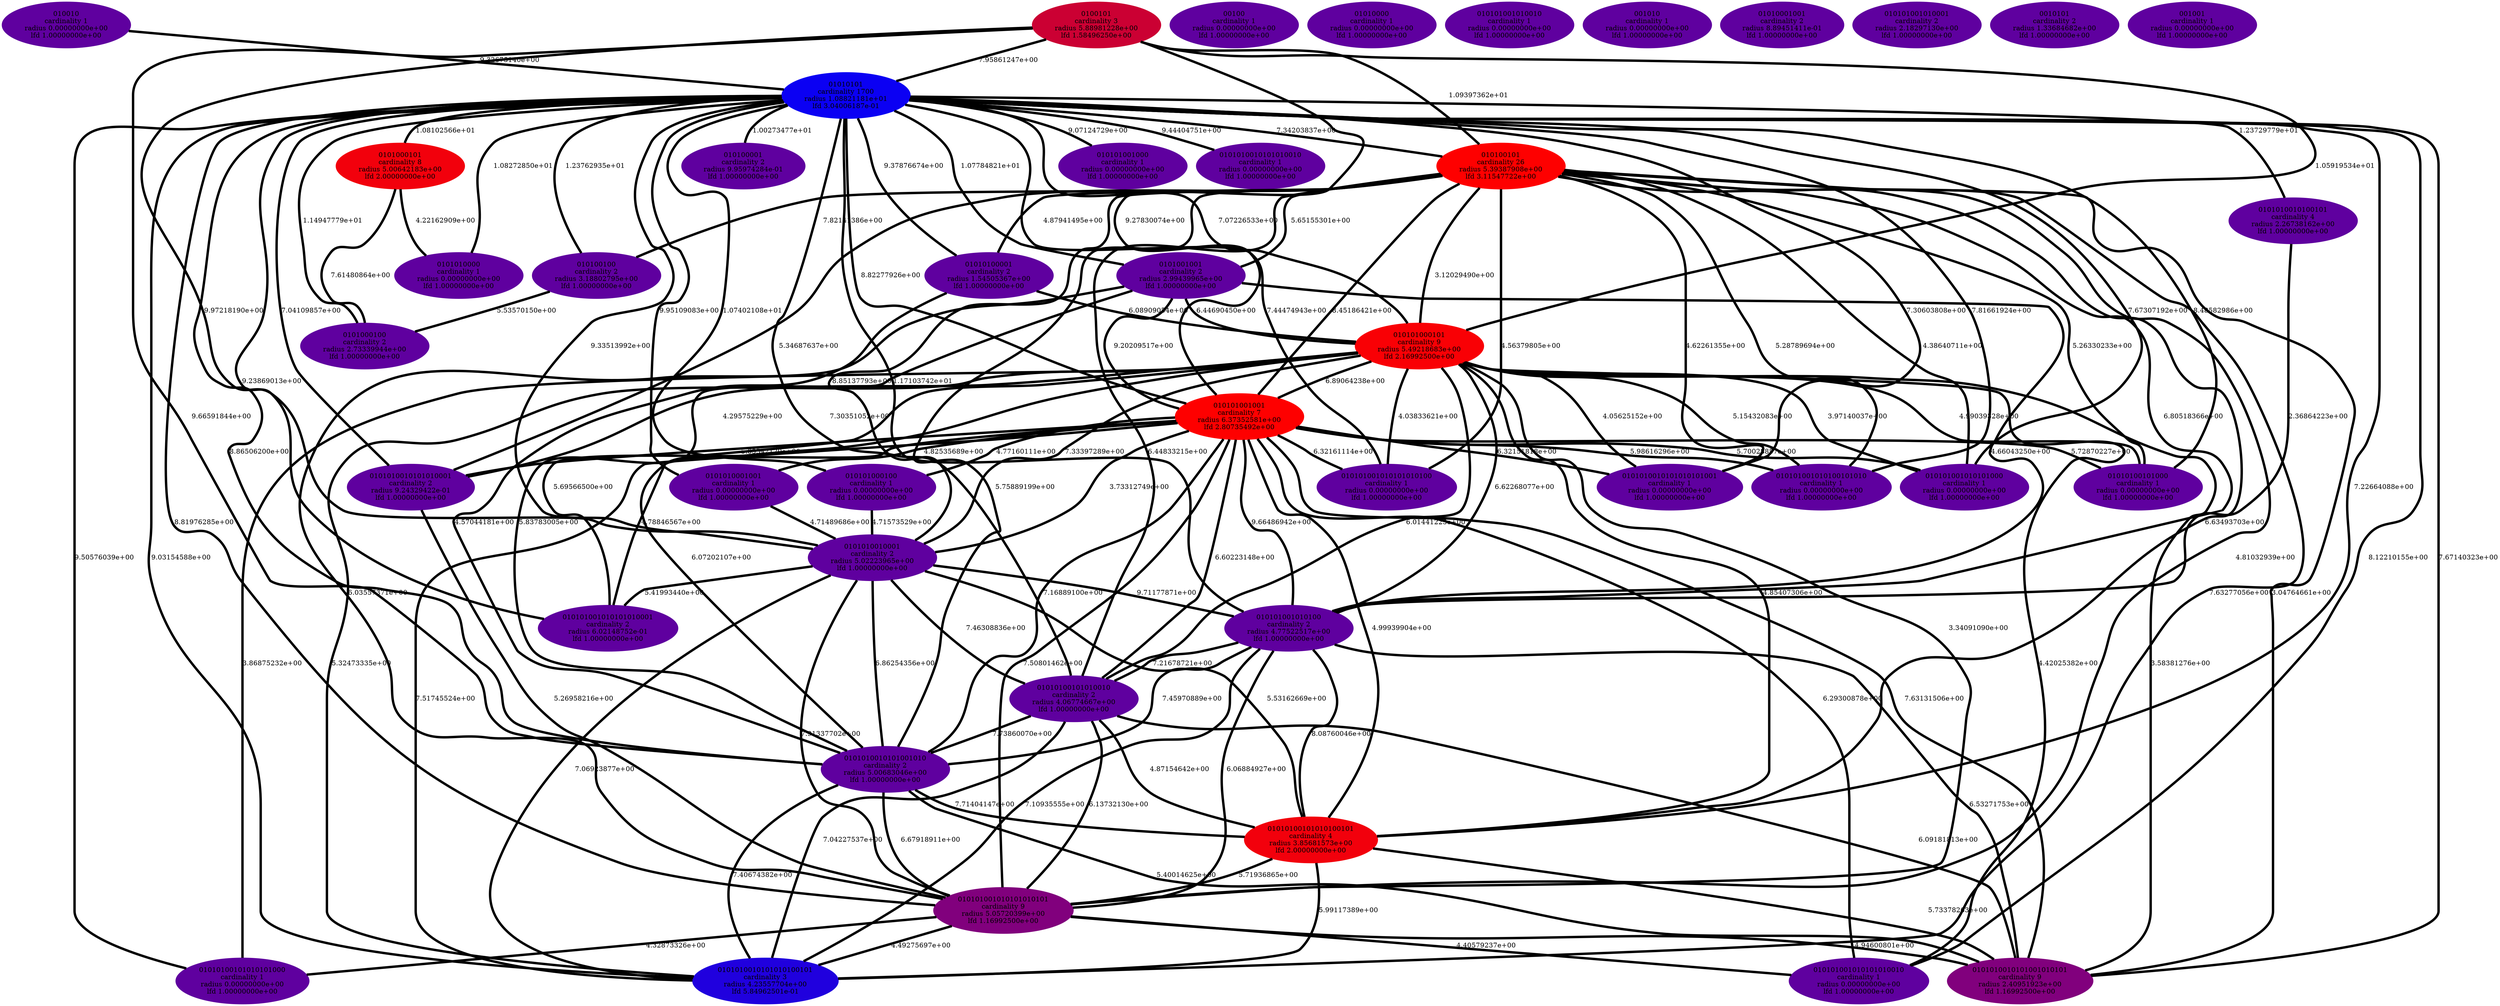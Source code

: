 graph parent_cardinality_optimal_26 {
    edge[style=solid, penwidth="5", labeldistance="10"]
    0101001001 [label="0101001001\ncardinality 2\nradius 2.99439965e+00\nlfd 1.00000000e+00", color="#5F009F", style="filled"]
    010100001 [label="010100001\ncardinality 2\nradius 9.95974284e-01\nlfd 1.00000000e+00", color="#5F009F", style="filled"]
    010100100 [label="010100100\ncardinality 2\nradius 3.18802795e+00\nlfd 1.00000000e+00", color="#5F009F", style="filled"]
    010101001010101010100 [label="010101001010101010100\ncardinality 1\nradius 0.00000000e+00\nlfd 1.00000000e+00", color="#5F009F", style="filled"]
    0101010010001 [label="0101010010001\ncardinality 2\nradius 5.02223965e+00\nlfd 1.00000000e+00", color="#5F009F", style="filled"]
    0101010000 [label="0101010000\ncardinality 1\nradius 0.00000000e+00\nlfd 1.00000000e+00", color="#5F009F", style="filled"]
    0101010001001 [label="0101010001001\ncardinality 1\nradius 0.00000000e+00\nlfd 1.00000000e+00", color="#5F009F", style="filled"]
    00100 [label="00100\ncardinality 1\nradius 0.00000000e+00\nlfd 1.00000000e+00", color="#5F009F", style="filled"]
    010101001010100 [label="010101001010100\ncardinality 2\nradius 4.77522517e+00\nlfd 1.00000000e+00", color="#5F009F", style="filled"]
    010101001010101010010 [label="010101001010101010010\ncardinality 1\nradius 0.00000000e+00\nlfd 1.00000000e+00", color="#5F009F", style="filled"]
    01010000 [label="01010000\ncardinality 1\nradius 0.00000000e+00\nlfd 1.00000000e+00", color="#5F009F", style="filled"]
    010101001010101010001 [label="010101001010101010001\ncardinality 2\nradius 6.02148752e-01\nlfd 1.00000000e+00", color="#5F009F", style="filled"]
    010101001000 [label="010101001000\ncardinality 1\nradius 0.00000000e+00\nlfd 1.00000000e+00", color="#5F009F", style="filled"]
    0101010010101001010 [label="0101010010101001010\ncardinality 2\nradius 5.00683046e+00\nlfd 1.00000000e+00", color="#5F009F", style="filled"]
    0101010010101010001 [label="0101010010101010001\ncardinality 2\nradius 9.24329422e-01\nlfd 1.00000000e+00", color="#5F009F", style="filled"]
    0101010010100101 [label="0101010010100101\ncardinality 4\nradius 2.26738162e+00\nlfd 1.00000000e+00", color="#5F009F", style="filled"]
    010010 [label="010010\ncardinality 1\nradius 0.00000000e+00\nlfd 1.00000000e+00", color="#5F009F", style="filled"]
    0101010010101010101001 [label="0101010010101010101001\ncardinality 1\nradius 0.00000000e+00\nlfd 1.00000000e+00", color="#5F009F", style="filled"]
    0101000100 [label="0101000100\ncardinality 2\nradius 2.73339944e+00\nlfd 1.00000000e+00", color="#5F009F", style="filled"]
    01010100001 [label="01010100001\ncardinality 2\nradius 1.54505367e+00\nlfd 1.00000000e+00", color="#5F009F", style="filled"]
    010101001010010 [label="010101001010010\ncardinality 1\nradius 0.00000000e+00\nlfd 1.00000000e+00", color="#5F009F", style="filled"]
    01010100101010101000 [label="01010100101010101000\ncardinality 1\nradius 0.00000000e+00\nlfd 1.00000000e+00", color="#5F009F", style="filled"]
    0101000101 [label="0101000101\ncardinality 8\nradius 5.00642183e+00\nlfd 2.00000000e+00", color="#F2000C", style="filled"]
    0101010010101010100101 [label="0101010010101010100101\ncardinality 3\nradius 4.23557704e+00\nlfd 5.84962501e-01", color="#2000DE", style="filled"]
    001010 [label="001010\ncardinality 1\nradius 0.00000000e+00\nlfd 1.00000000e+00", color="#5F009F", style="filled"]
    01010101 [label="01010101\ncardinality 1700\nradius 1.08821181e+01\nlfd 3.04006187e-01", color="#0B00F3", style="filled"]
    010101001010101000 [label="010101001010101000\ncardinality 1\nradius 0.00000000e+00\nlfd 1.00000000e+00", color="#5F009F", style="filled"]
    010101001001 [label="010101001001\ncardinality 7\nradius 6.37352581e+00\nlfd 2.80735492e+00", color="#FE0000", style="filled"]
    01010001001 [label="01010001001\ncardinality 2\nradius 8.89451411e-01\nlfd 1.00000000e+00", color="#5F009F", style="filled"]
    01010100101000 [label="01010100101000\ncardinality 1\nradius 0.00000000e+00\nlfd 1.00000000e+00", color="#5F009F", style="filled"]
    01010100101010010 [label="01010100101010010\ncardinality 2\nradius 4.06774667e+00\nlfd 1.00000000e+00", color="#5F009F", style="filled"]
    010101001010100101010 [label="010101001010100101010\ncardinality 1\nradius 0.00000000e+00\nlfd 1.00000000e+00", color="#5F009F", style="filled"]
    0101010010101001010101 [label="0101010010101001010101\ncardinality 9\nradius 2.40951923e+00\nlfd 1.16992500e+00", color="#81007D", style="filled"]
    0100101 [label="0100101\ncardinality 3\nradius 5.88981228e+00\nlfd 1.58496250e+00", color="#CB0033", style="filled"]
    010101001010001 [label="010101001010001\ncardinality 2\nradius 2.18297130e+00\nlfd 1.00000000e+00", color="#5F009F", style="filled"]
    0010101 [label="0010101\ncardinality 2\nradius 1.33684682e+00\nlfd 1.00000000e+00", color="#5F009F", style="filled"]
    0101010010101010010 [label="0101010010101010010\ncardinality 1\nradius 0.00000000e+00\nlfd 1.00000000e+00", color="#5F009F", style="filled"]
    010101000101 [label="010101000101\ncardinality 9\nradius 5.49218683e+00\nlfd 2.16992500e+00", color="#F90005", style="filled"]
    010101000100 [label="010101000100\ncardinality 1\nradius 0.00000000e+00\nlfd 1.00000000e+00", color="#5F009F", style="filled"]
    01010100101010100101 [label="01010100101010100101\ncardinality 4\nradius 3.85681573e+00\nlfd 2.00000000e+00", color="#F2000C", style="filled"]
    010100101 [label="010100101\ncardinality 26\nradius 5.39387908e+00\nlfd 3.11547722e+00", color="#FE0000", style="filled"]
    001001 [label="001001\ncardinality 1\nradius 0.00000000e+00\nlfd 1.00000000e+00", color="#5F009F", style="filled"]
    010101001010101010101 [label="010101001010101010101\ncardinality 9\nradius 5.05720399e+00\nlfd 1.16992500e+00", color="#81007D", style="filled"]
    01010101 -- 010101000100 [label="1.07402108e+01"]
    010101001001 -- 010101001010101000 [label="5.70028857e+00"]
    010100101 -- 010101001010101010101 [label="4.81032939e+00"]
    01010101 -- 0101010000 [label="1.08272850e+01"]
    010101000101 -- 010101001010101010100 [label="4.03833621e+00"]
    010100101 -- 01010100101010010 [label="6.44833215e+00"]
    0101010010100101 -- 010101001010100 [label="2.36864223e+00"]
    01010101 -- 01010100101010101000 [label="9.50576039e+00"]
    010101000101 -- 0101010010101001010101 [label="3.58381276e+00"]
    010100101 -- 010101001010100101010 [label="5.28789694e+00"]
    010100100 -- 0101000100 [label="5.53570150e+00"]
    010100101 -- 0101010010101010101001 [label="4.62261355e+00"]
    010100101 -- 010101001010100 [label="6.80518366e+00"]
    0101000101 -- 0101010000 [label="4.22162909e+00"]
    010101000101 -- 010101001010101010010 [label="4.42025382e+00"]
    01010101 -- 0101000100 [label="1.14947779e+01"]
    01010101 -- 01010100001 [label="9.37876674e+00"]
    010101001001 -- 0101010010101001010 [label="7.16889100e+00"]
    01010101 -- 010101001010101010010 [label="8.12210155e+00"]
    010101000101 -- 010101001010101000 [label="3.97140037e+00"]
    010101001001 -- 0101010010101010001 [label="5.63542120e+00"]
    010101000101 -- 010101001010101010001 [label="5.69566500e+00"]
    010100101 -- 01010100001 [label="4.87941495e+00"]
    01010101 -- 010100101 [label="7.34203837e+00"]
    0101001001 -- 010101001010101010101 [label="6.03557371e+00"]
    010101001010100 -- 0101010010101010100101 [label="7.10935555e+00"]
    010101001001 -- 0101010010001 [label="3.73312749e+00"]
    01010101 -- 0101000101 [label="1.08102566e+01"]
    01010101 -- 010101001010100101010 [label="7.81661924e+00"]
    01010100101010010 -- 0101010010101001010 [label="7.73860070e+00"]
    0100101 -- 01010101 [label="7.95861247e+00"]
    010101001010101010101 -- 0101010010101001010101 [label="4.94600801e+00"]
    01010101 -- 010101001000 [label="9.07124729e+00"]
    01010101 -- 010101001010101010001 [label="9.23869013e+00"]
    01010100101010100101 -- 010101001010101010101 [label="5.71936865e+00"]
    010101000101 -- 010101001010101010101 [label="3.34091090e+00"]
    01010100101010010 -- 010101001010101010101 [label="6.13732130e+00"]
    010101001010100 -- 0101010010101001010 [label="7.45970889e+00"]
    01010101 -- 010101001010101010101 [label="8.81976285e+00"]
    01010101 -- 0101010010101001010101 [label="7.67140323e+00"]
    010101000101 -- 01010100101010101000 [label="3.86875232e+00"]
    010100101 -- 0101010010101001010 [label="5.75889199e+00"]
    010101000101 -- 01010100101000 [label="4.99039328e+00"]
    010101001001 -- 0101010010101001010101 [label="7.63131506e+00"]
    0101010010001 -- 010101001010101010101 [label="7.91337702e+00"]
    010101001001 -- 01010100101010010 [label="6.60223148e+00"]
    01010101 -- 010101001010101010100 [label="7.44474943e+00"]
    010101000101 -- 0101010010001 [label="7.33397289e+00"]
    01010100101010010 -- 0101010010101010100101 [label="7.04227537e+00"]
    010101001001 -- 0101010010101010101001 [label="6.32151818e+00"]
    01010101 -- 01010100101000 [label="8.48582986e+00"]
    010101001001 -- 0101010010101010100101 [label="7.51745524e+00"]
    0101010010101001010 -- 010101001010101010101 [label="6.67918911e+00"]
    0101010010101001010 -- 0101010010101001010101 [label="5.40014625e+00"]
    010101000101 -- 010101001010100 [label="6.62268077e+00"]
    01010100001 -- 0101010010101001010 [label="4.57044181e+00"]
    010101000101 -- 0101010010101010001 [label="4.29575229e+00"]
    0101010010101001010 -- 0101010010101010100101 [label="7.40674382e+00"]
    01010101 -- 0101010010101010010 [label="9.44404751e+00"]
    0101010010101001010 -- 01010100101010100101 [label="7.71404147e+00"]
    010101000101 -- 0101010010101010100101 [label="5.32473335e+00"]
    01010100101010010 -- 0101010010101001010101 [label="6.09181813e+00"]
    010101000101 -- 01010100101010100101 [label="4.85407306e+00"]
    0101010010001 -- 01010100101010010 [label="7.46308836e+00"]
    010101000101 -- 01010100101010010 [label="6.01441223e+00"]
    01010100101010100101 -- 0101010010101010100101 [label="5.99117389e+00"]
    010100101 -- 010100100 [label="7.82141386e+00"]
    010010 -- 01010101 [label="9.32675140e+00"]
    01010101 -- 0101010010101010001 [label="7.04109857e+00"]
    0101010010001 -- 010101001010100 [label="9.71177871e+00"]
    010101001001 -- 010101001010101010001 [label="4.78846567e+00"]
    010100101 -- 0101010010101010001 [label="5.34687637e+00"]
    01010101 -- 0101010010101010100101 [label="9.03154588e+00"]
    01010101 -- 010100100 [label="1.23762935e+01"]
    0101001001 -- 010101001010100 [label="4.66043250e+00"]
    0100101 -- 0101010010101001010 [label="9.66591844e+00"]
    010100101 -- 01010100101000 [label="5.26330233e+00"]
    010101000100 -- 0101010010001 [label="4.71573529e+00"]
    010101001001 -- 0101010001001 [label="4.82535689e+00"]
    010101001010100 -- 01010100101010010 [label="7.21678721e+00"]
    0100101 -- 010101000101 [label="1.05919534e+01"]
    01010101 -- 0101001001 [label="1.07784821e+01"]
    0101010010001 -- 010101001010101010001 [label="5.41993440e+00"]
    0100101 -- 0101010010001 [label="9.97218190e+00"]
    0101010010001 -- 0101010010101010100101 [label="7.06923877e+00"]
    0101010010001 -- 01010100101010100101 [label="5.53162669e+00"]
    01010100101010100101 -- 0101010010101001010101 [label="5.73378263e+00"]
    010100101 -- 0101001001 [label="5.65155301e+00"]
    01010101 -- 01010100101010100101 [label="7.22664088e+00"]
    010100101 -- 010101001010101010100 [label="4.56379805e+00"]
    01010101 -- 010101000101 [label="7.07226533e+00"]
    010101001001 -- 010101000100 [label="4.77160111e+00"]
    010101000101 -- 0101010010101010101001 [label="4.05625152e+00"]
    01010101 -- 010101001010100 [label="1.17103742e+01"]
    010100101 -- 0101010010101010100101 [label="7.63277056e+00"]
    010101001010101010101 -- 01010100101010101000 [label="4.32873326e+00"]
    010100101 -- 0101010010101001010101 [label="3.04764661e+00"]
    010101001001 -- 010101001010101010100 [label="6.32161114e+00"]
    010101001001 -- 010101001010100101010 [label="5.98616296e+00"]
    010100101 -- 01010100101010100101 [label="6.63493703e+00"]
    010101001010100 -- 010101001010101010101 [label="6.06884927e+00"]
    01010101 -- 01010100101010010 [label="7.30351052e+00"]
    0101010001001 -- 0101010010001 [label="4.71489686e+00"]
    010101000101 -- 010101001010100101010 [label="5.15432083e+00"]
    0101001001 -- 010101000101 [label="6.44690450e+00"]
    01010100101010010 -- 01010100101010100101 [label="4.87154642e+00"]
    01010101 -- 0101010010101001010 [label="8.86506200e+00"]
    01010101 -- 010100001 [label="1.00273477e+01"]
    010101001010101010101 -- 0101010010101010100101 [label="4.49275697e+00"]
    0100101 -- 010101001001 [label="9.27830074e+00"]
    010100101 -- 010101000101 [label="3.12029490e+00"]
    0100101 -- 010100101 [label="1.09397362e+01"]
    010101000101 -- 0101010010101001010 [label="6.07202107e+00"]
    0101000101 -- 0101000100 [label="7.61480864e+00"]
    0101001001 -- 010101001001 [label="9.20209517e+00"]
    010101001010100 -- 01010100101010100101 [label="8.08760046e+00"]
    0101001001 -- 0101010010101001010 [label="5.83783005e+00"]
    01010101 -- 0101010010101010101001 [label="7.30603808e+00"]
    0101010010001 -- 0101010010101001010 [label="6.86254356e+00"]
    010101001001 -- 010101001010101010101 [label="7.50801462e+00"]
    010101001001 -- 01010100101010100101 [label="4.99939904e+00"]
    010101001001 -- 010101001010101010010 [label="6.29300878e+00"]
    01010101 -- 010101001010101000 [label="7.67307192e+00"]
    010101001010101010101 -- 010101001010101010010 [label="4.40579237e+00"]
    01010101 -- 0101010010100101 [label="1.23729779e+01"]
    01010101 -- 010101001001 [label="8.82277926e+00"]
    0101010010101010001 -- 010101001010101010101 [label="5.26958216e+00"]
    010100101 -- 010101001010101000 [label="4.38640711e+00"]
    010101001010100 -- 0101010010101001010101 [label="6.53271753e+00"]
    01010100001 -- 010101000101 [label="6.08909054e+00"]
    010101001001 -- 010101001010100 [label="9.66486942e+00"]
    010100101 -- 0101010010001 [label="8.85137793e+00"]
    010101001001 -- 01010100101000 [label="5.72870227e+00"]
    010101000101 -- 010101001001 [label="6.89064238e+00"]
    010100101 -- 010101001001 [label="8.45186421e+00"]
    01010101 -- 0101010010001 [label="9.33513992e+00"]
    01010101 -- 0101010001001 [label="9.95109083e+00"]
}
